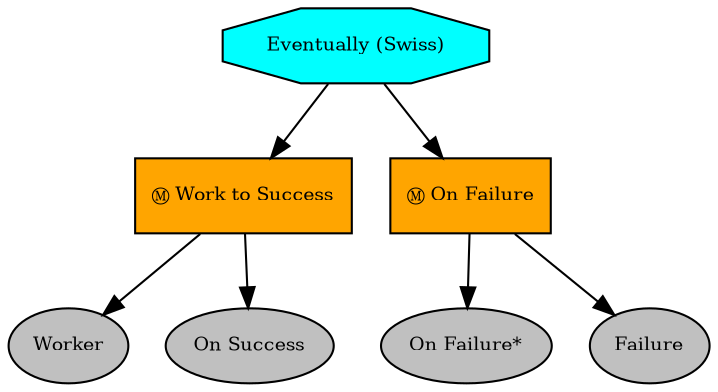 digraph pastafarianism {
ordering=out;
graph [fontname="times-roman"];
node [fontname="times-roman"];
edge [fontname="times-roman"];
"Eventually (Swiss)" [fillcolor=cyan, fontcolor=black, fontsize=9, label="Eventually (Swiss)", shape=octagon, style=filled];
"Work to Success" [fillcolor=orange, fontcolor=black, fontsize=9, label="Ⓜ Work to Success", shape=box, style=filled];
"Eventually (Swiss)" -> "Work to Success";
Worker [fillcolor=gray, fontcolor=black, fontsize=9, label=Worker, shape=ellipse, style=filled];
"Work to Success" -> Worker;
"On Success" [fillcolor=gray, fontcolor=black, fontsize=9, label="On Success", shape=ellipse, style=filled];
"Work to Success" -> "On Success";
"On Failure" [fillcolor=orange, fontcolor=black, fontsize=9, label="Ⓜ On Failure", shape=box, style=filled];
"Eventually (Swiss)" -> "On Failure";
"On Failure*" [fillcolor=gray, fontcolor=black, fontsize=9, label="On Failure*", shape=ellipse, style=filled];
"On Failure" -> "On Failure*";
Failure [fillcolor=gray, fontcolor=black, fontsize=9, label=Failure, shape=ellipse, style=filled];
"On Failure" -> Failure;
}
